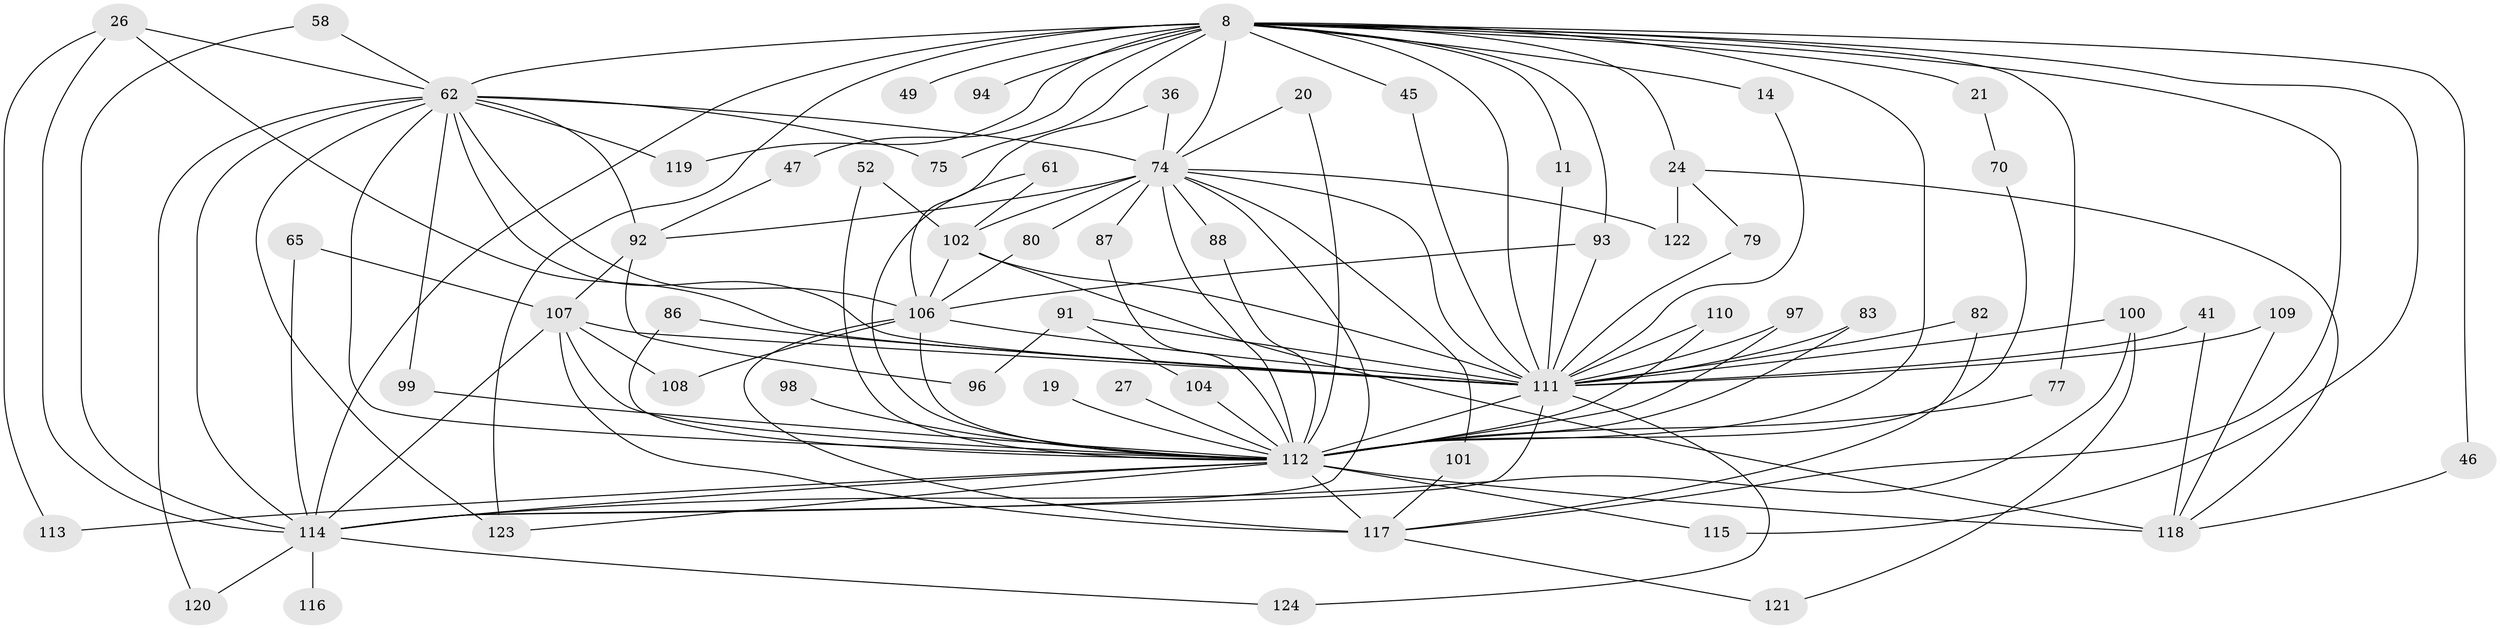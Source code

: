 // original degree distribution, {23: 0.016129032258064516, 22: 0.008064516129032258, 19: 0.016129032258064516, 33: 0.008064516129032258, 16: 0.016129032258064516, 28: 0.008064516129032258, 24: 0.008064516129032258, 2: 0.6129032258064516, 5: 0.03225806451612903, 7: 0.03225806451612903, 3: 0.13709677419354838, 4: 0.056451612903225805, 11: 0.008064516129032258, 6: 0.03225806451612903, 9: 0.008064516129032258}
// Generated by graph-tools (version 1.1) at 2025/46/03/09/25 04:46:11]
// undirected, 62 vertices, 128 edges
graph export_dot {
graph [start="1"]
  node [color=gray90,style=filled];
  8 [super="+2"];
  11;
  14;
  19;
  20;
  21;
  24;
  26 [super="+17"];
  27;
  36;
  41;
  45;
  46;
  47;
  49;
  52;
  58;
  61;
  62 [super="+15+7"];
  65;
  70;
  74 [super="+43+9"];
  75;
  77;
  79;
  80;
  82;
  83;
  86;
  87 [super="+32"];
  88;
  91 [super="+71"];
  92 [super="+22+63+57"];
  93 [super="+56"];
  94;
  96;
  97;
  98;
  99 [super="+55"];
  100 [super="+69"];
  101;
  102 [super="+13"];
  104;
  106 [super="+64+68+33"];
  107 [super="+37+34+44+103"];
  108;
  109;
  110;
  111 [super="+84+10"];
  112 [super="+12+59+5"];
  113;
  114 [super="+105+95+73"];
  115;
  116;
  117 [super="+28+90+89"];
  118 [super="+48+76"];
  119;
  120;
  121;
  122;
  123 [super="+72"];
  124;
  8 -- 11;
  8 -- 21 [weight=2];
  8 -- 24 [weight=2];
  8 -- 45;
  8 -- 46;
  8 -- 47;
  8 -- 49 [weight=2];
  8 -- 75;
  8 -- 77;
  8 -- 94 [weight=2];
  8 -- 111 [weight=5];
  8 -- 115;
  8 -- 117 [weight=2];
  8 -- 74 [weight=5];
  8 -- 14;
  8 -- 119;
  8 -- 62 [weight=5];
  8 -- 93;
  8 -- 123;
  8 -- 114 [weight=7];
  8 -- 112 [weight=5];
  11 -- 111;
  14 -- 111;
  19 -- 112 [weight=2];
  20 -- 74;
  20 -- 112;
  21 -- 70;
  24 -- 79;
  24 -- 122;
  24 -- 118;
  26 -- 113;
  26 -- 62 [weight=2];
  26 -- 111;
  26 -- 114;
  27 -- 112;
  36 -- 74;
  36 -- 106;
  41 -- 118;
  41 -- 111;
  45 -- 111;
  46 -- 118;
  47 -- 92;
  52 -- 102;
  52 -- 112;
  58 -- 62;
  58 -- 114;
  61 -- 102;
  61 -- 112;
  62 -- 75;
  62 -- 92 [weight=4];
  62 -- 99;
  62 -- 114 [weight=3];
  62 -- 119;
  62 -- 120;
  62 -- 123;
  62 -- 74 [weight=4];
  62 -- 106 [weight=3];
  62 -- 111 [weight=6];
  62 -- 112 [weight=4];
  65 -- 107;
  65 -- 114;
  70 -- 112;
  74 -- 80;
  74 -- 87 [weight=2];
  74 -- 88;
  74 -- 92;
  74 -- 101;
  74 -- 102 [weight=2];
  74 -- 112 [weight=6];
  74 -- 122;
  74 -- 111 [weight=4];
  74 -- 114;
  77 -- 112;
  79 -- 111;
  80 -- 106;
  82 -- 117;
  82 -- 111;
  83 -- 111;
  83 -- 112;
  86 -- 111;
  86 -- 112;
  87 -- 112;
  88 -- 112;
  91 -- 96;
  91 -- 104;
  91 -- 111 [weight=3];
  92 -- 96;
  92 -- 107;
  93 -- 106;
  93 -- 111;
  97 -- 111;
  97 -- 112;
  98 -- 112;
  99 -- 112 [weight=2];
  100 -- 121;
  100 -- 111 [weight=2];
  100 -- 114;
  101 -- 117;
  102 -- 106;
  102 -- 118;
  102 -- 111;
  104 -- 112;
  106 -- 108;
  106 -- 111;
  106 -- 112 [weight=3];
  106 -- 117;
  107 -- 111 [weight=3];
  107 -- 108;
  107 -- 114;
  107 -- 117;
  107 -- 112 [weight=3];
  109 -- 118;
  109 -- 111;
  110 -- 111;
  110 -- 112;
  111 -- 112 [weight=5];
  111 -- 124;
  111 -- 114;
  112 -- 118 [weight=6];
  112 -- 113;
  112 -- 114 [weight=2];
  112 -- 115;
  112 -- 117 [weight=3];
  112 -- 123;
  114 -- 116 [weight=2];
  114 -- 124;
  114 -- 120;
  117 -- 121;
}
